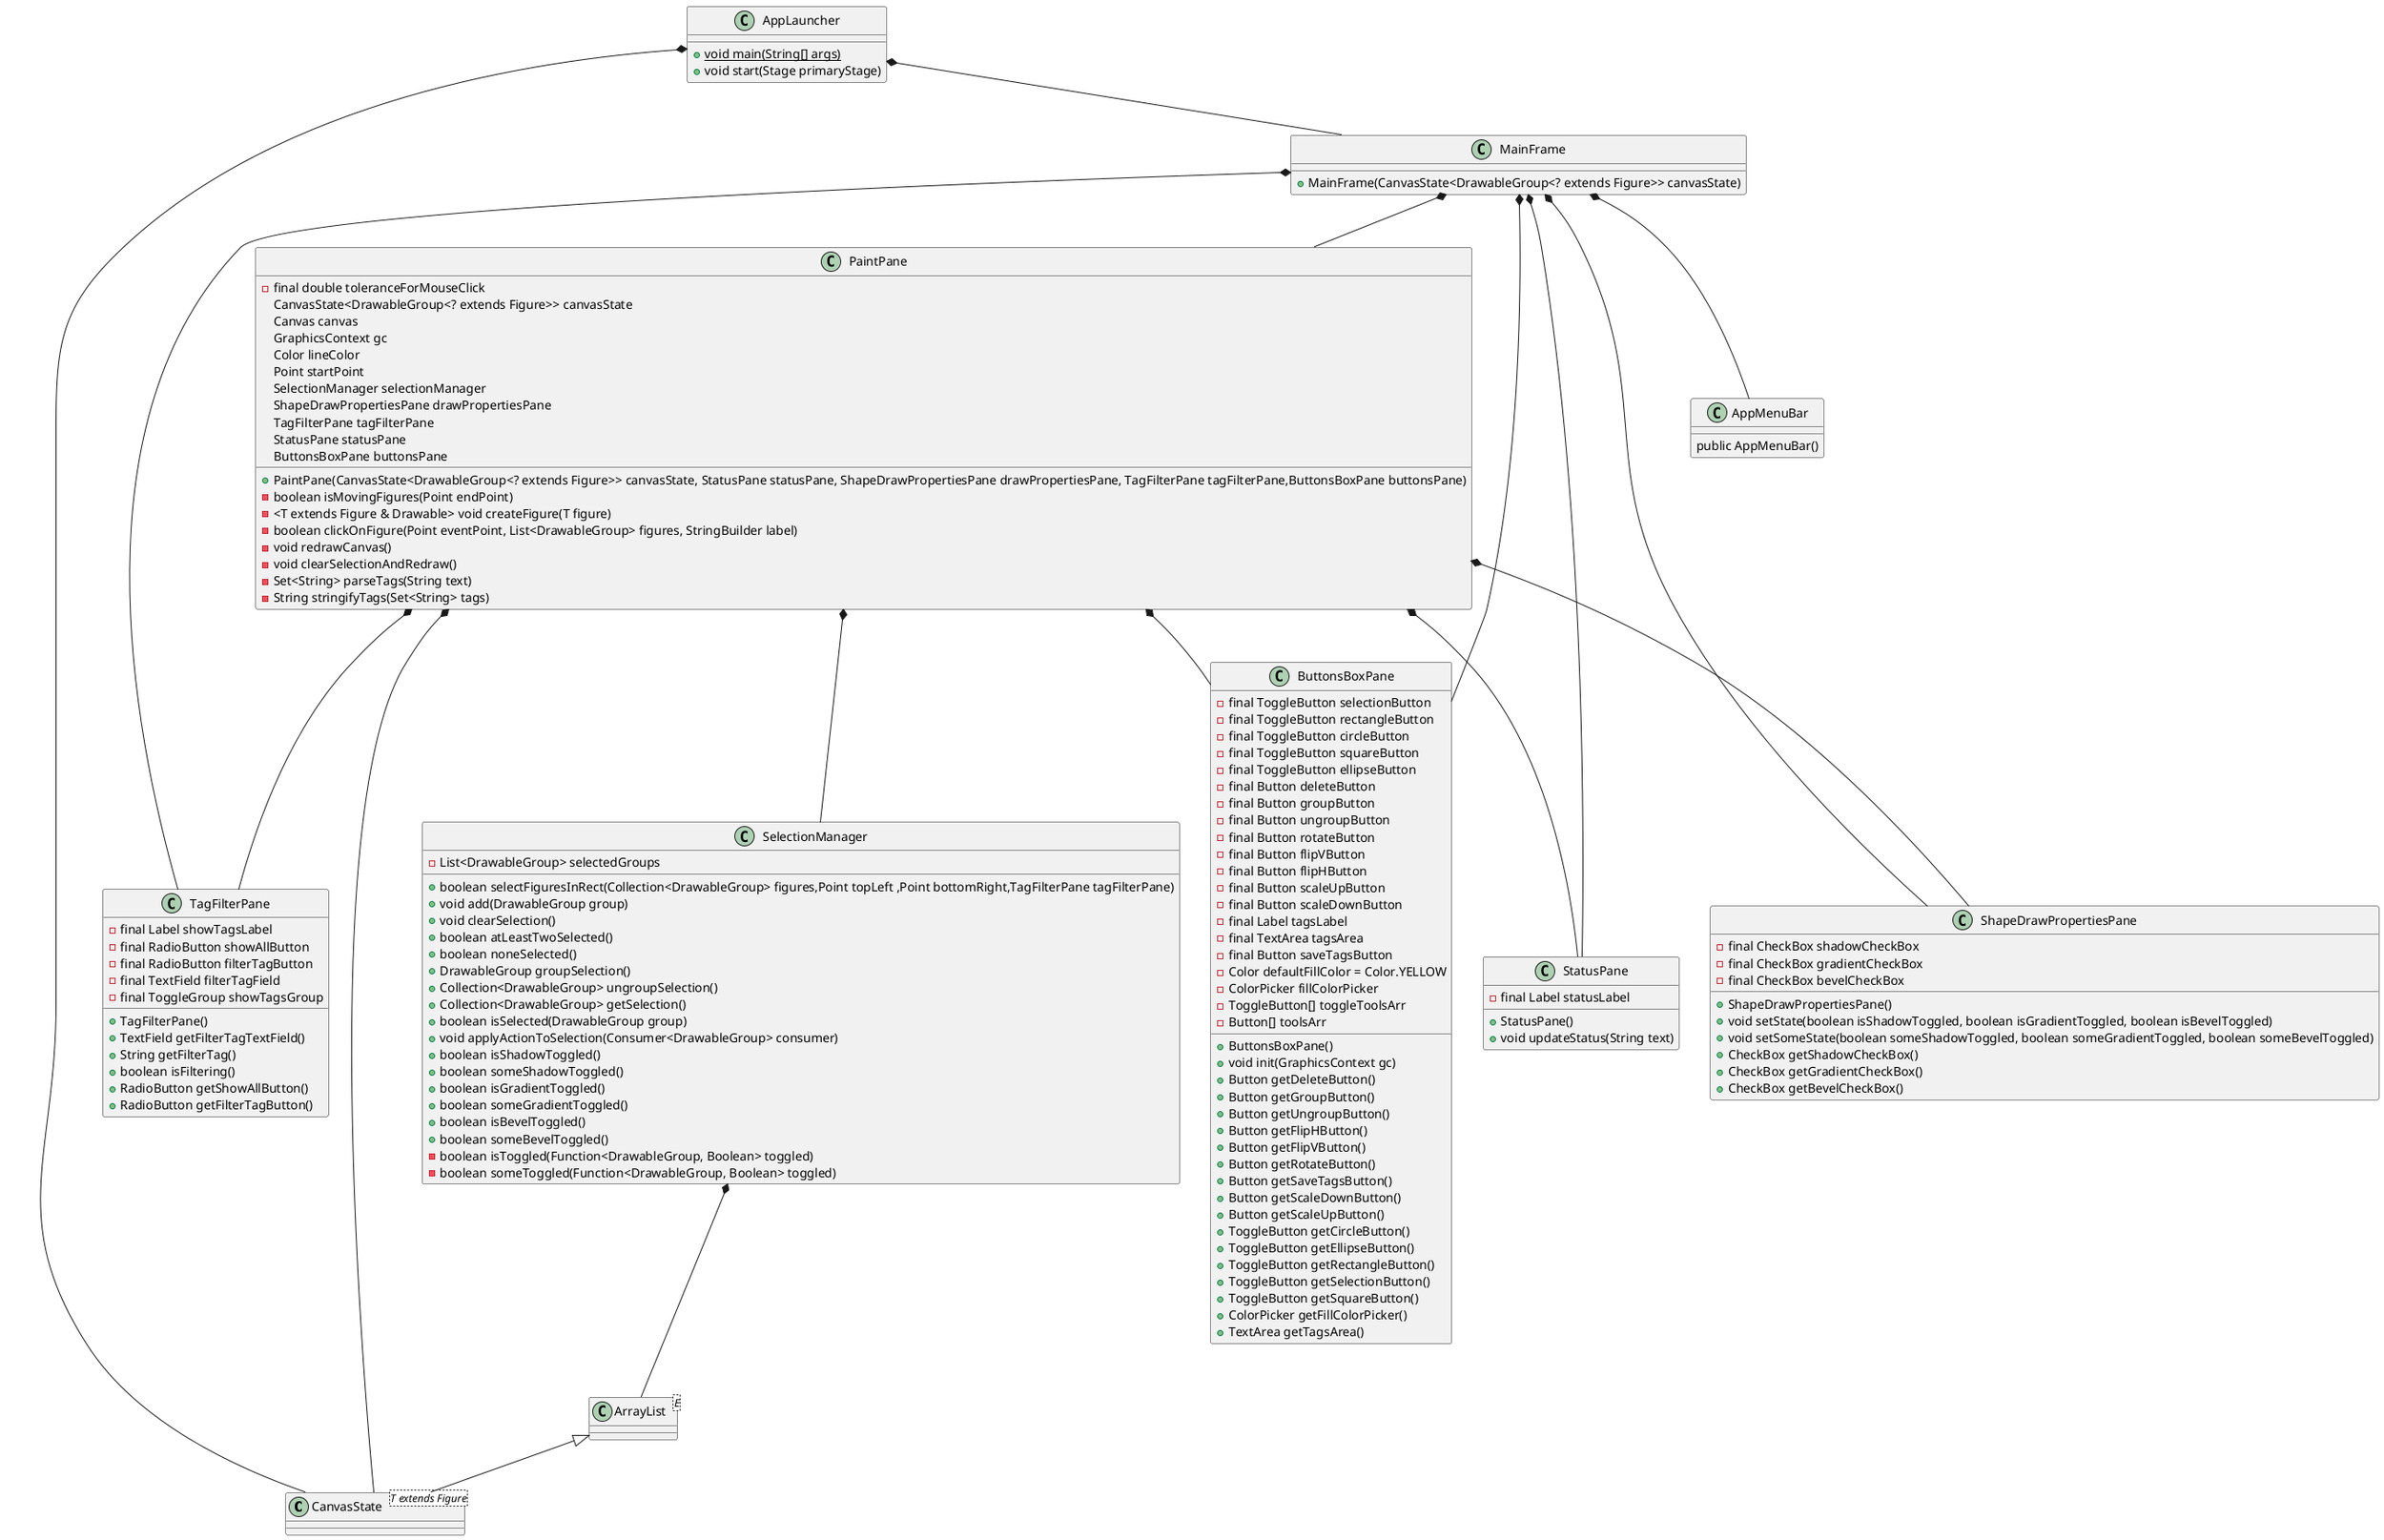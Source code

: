 @startuml

class CanvasState<T extends Figure>{}
class ArrayList<T>{}

ArrayList <|-- CanvasState

class AppLauncher{

+{static} void main(String[] args)
+void start(Stage primaryStage)
}

AppLauncher *--CanvasState
AppLauncher *--MainFrame

class MainFrame {

+MainFrame(CanvasState<DrawableGroup<? extends Figure>> canvasState)
}

MainFrame *-- AppMenuBar
MainFrame *-- StatusPane
MainFrame *-- ShapeDrawPropertiesPane
MainFrame *-- TagFilterPane
MainFrame *-- ButtonsBoxPane
MainFrame *-- PaintPane

class AppMenuBar {
    public AppMenuBar()
}



class TagFilterPane{
    
    -final Label showTagsLabel
    -final RadioButton showAllButton
    -final RadioButton filterTagButton
    -final TextField filterTagField
    -final ToggleGroup showTagsGroup

    +TagFilterPane()
    +TextField getFilterTagTextField()
    +String getFilterTag()
    +boolean isFiltering()
    +RadioButton getShowAllButton()
    +RadioButton getFilterTagButton()
}

 class StatusPane {
	-final Label statusLabel
	+StatusPane()
	+void updateStatus(String text)
}


class ShapeDrawPropertiesPane {
    -final CheckBox shadowCheckBox
    -final CheckBox gradientCheckBox
    -final CheckBox bevelCheckBox

    +ShapeDrawPropertiesPane()
    +void setState(boolean isShadowToggled, boolean isGradientToggled, boolean isBevelToggled) 
    +void setSomeState(boolean someShadowToggled, boolean someGradientToggled, boolean someBevelToggled)
    +CheckBox getShadowCheckBox() 
    +CheckBox getGradientCheckBox()
    +CheckBox getBevelCheckBox()
}

class ButtonsBoxPane {

    -final ToggleButton selectionButton
    -final ToggleButton rectangleButton
    -final ToggleButton circleButton
    -final ToggleButton squareButton
    -final ToggleButton ellipseButton
    -final Button deleteButton
    -final Button groupButton
    -final Button ungroupButton
    -final Button rotateButton
    -final Button flipVButton
    -final Button flipHButton
    -final Button scaleUpButton
    -final Button scaleDownButton
    -final Label tagsLabel
    -final TextArea tagsArea
    -final Button saveTagsButton
    -Color defaultFillColor = Color.YELLOW
    -ColorPicker fillColorPicker
    -ToggleButton[] toggleToolsArr
    -Button[] toolsArr
    +ButtonsBoxPane()
    +void init(GraphicsContext gc)
    +Button getDeleteButton() 
    +Button getGroupButton() 
    +Button getUngroupButton() 
    +Button getFlipHButton() 
    +Button getFlipVButton() 
    +Button getRotateButton() 
    +Button getSaveTagsButton() 
    +Button getScaleDownButton() 
    +Button getScaleUpButton() 
    +ToggleButton getCircleButton() 
    +ToggleButton getEllipseButton() 
    +ToggleButton getRectangleButton() 
    +ToggleButton getSelectionButton() 
    +ToggleButton getSquareButton() 
    +ColorPicker getFillColorPicker()
    +TextArea getTagsArea() 
}


class SelectionManager {
  - List<DrawableGroup> selectedGroups
  + boolean selectFiguresInRect(Collection<DrawableGroup> figures,Point topLeft ,Point bottomRight,TagFilterPane tagFilterPane)
  + void add(DrawableGroup group)
  + void clearSelection()
  + boolean atLeastTwoSelected() 
  + boolean noneSelected()
  + DrawableGroup groupSelection()
  + Collection<DrawableGroup> ungroupSelection() 
  + Collection<DrawableGroup> getSelection()
  + boolean isSelected(DrawableGroup group)
  + void applyActionToSelection(Consumer<DrawableGroup> consumer)
  + boolean isShadowToggled()
  + boolean someShadowToggled()
  + boolean isGradientToggled()
  + boolean someGradientToggled()
  + boolean isBevelToggled()
  + boolean someBevelToggled()
  -boolean isToggled(Function<DrawableGroup, Boolean> toggled)
  -boolean someToggled(Function<DrawableGroup, Boolean> toggled)
  
}

class ArrayList<E>{}

SelectionManager *-- ArrayList
PaintPane *-- CanvasState
PaintPane *-- StatusPane
PaintPane *-- ShapeDrawPropertiesPane
PaintPane *-- ButtonsBoxPane
PaintPane *-- TagFilterPane
PaintPane *-- SelectionManager 

class PaintPane {
    -final double toleranceForMouseClick
    CanvasState<DrawableGroup<? extends Figure>> canvasState
    Canvas canvas 
    GraphicsContext gc 
    Color lineColor 
    Point startPoint
    SelectionManager selectionManager 
    ShapeDrawPropertiesPane drawPropertiesPane
    TagFilterPane tagFilterPane
    StatusPane statusPane
    ButtonsBoxPane buttonsPane
 
   +PaintPane(CanvasState<DrawableGroup<? extends Figure>> canvasState, StatusPane statusPane, ShapeDrawPropertiesPane drawPropertiesPane, TagFilterPane tagFilterPane,ButtonsBoxPane buttonsPane)
   -boolean isMovingFigures(Point endPoint)
   -<T extends Figure & Drawable> void createFigure(T figure)
   -boolean clickOnFigure(Point eventPoint, List<DrawableGroup> figures, StringBuilder label)
   -void redrawCanvas()
   -void clearSelectionAndRedraw()
   -Set<String> parseTags(String text)
   -String stringifyTags(Set<String> tags)
}

@enduml
